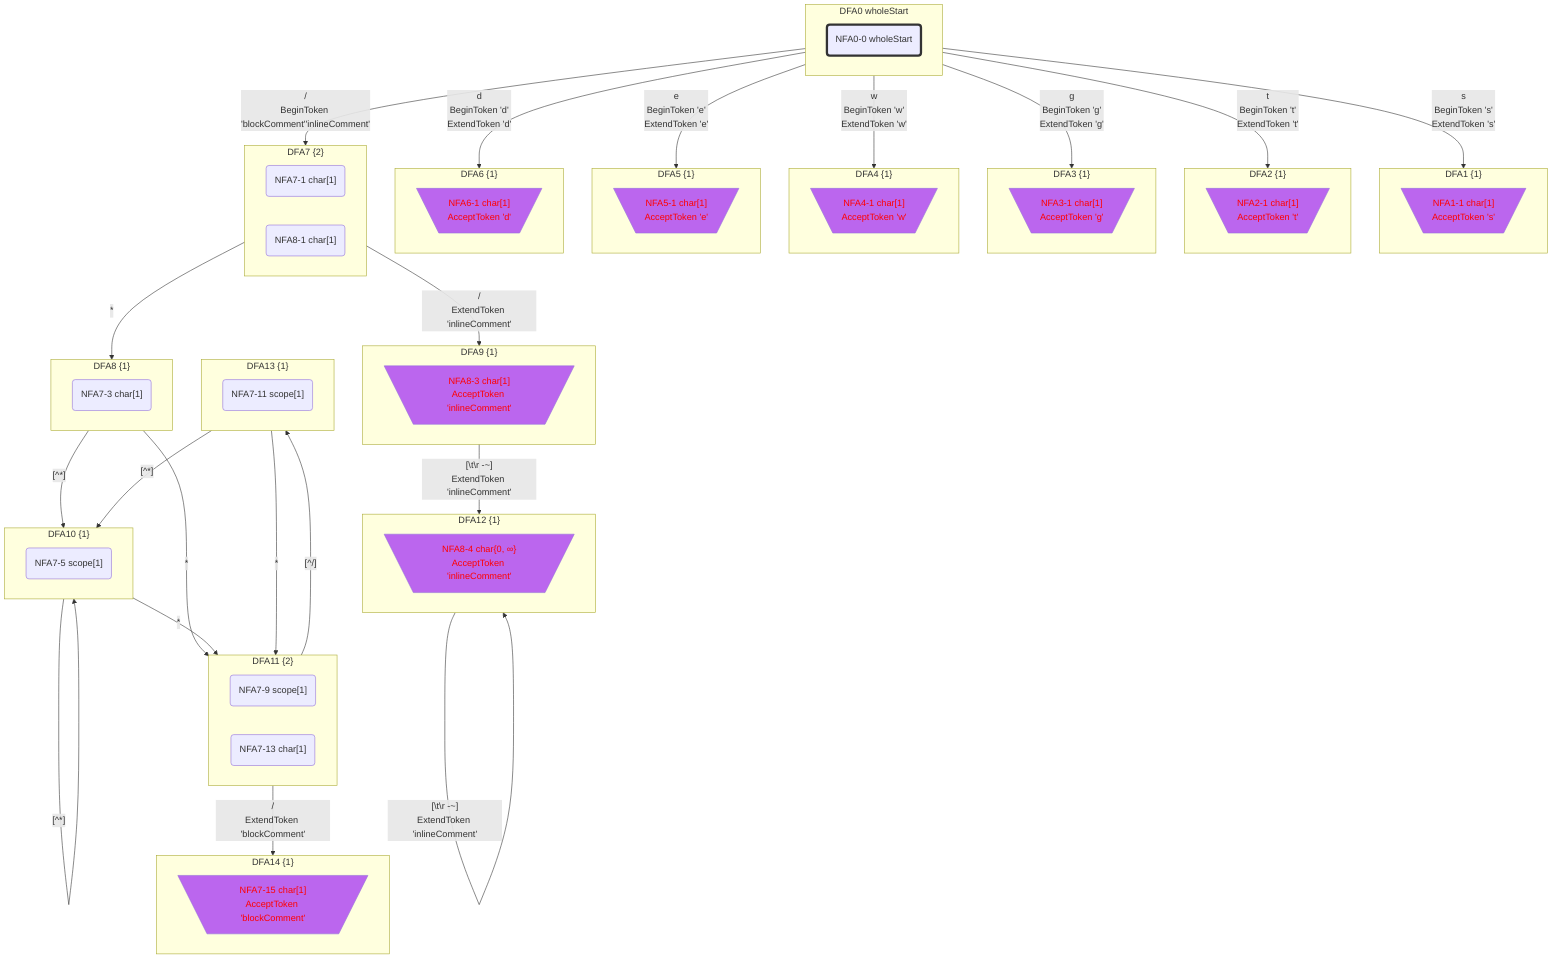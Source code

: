 flowchart
classDef c0001 color:#FF0000;
classDef c0010 stroke-dasharray: 10 10;
classDef c0011 stroke-dasharray: 10 10,color:#FF0000;
classDef c0100 fill:#BB66EE;
classDef c0101 fill:#BB66EE,color:#FF0000;
classDef c0110 fill:#BB66EE,stroke-dasharray: 10 10;
classDef c0111 fill:#BB66EE,stroke-dasharray: 10 10,color:#FF0000;
classDef c1000 stroke:#333,stroke-width:4px;
classDef c1001 stroke:#333,stroke-width:4px,color:#FF0000;
classDef c1010 stroke:#333,stroke-width:4px,stroke-dasharray: 10 10;
classDef c1011 stroke:#333,stroke-width:4px,stroke-dasharray: 10 10,color:#FF0000;
classDef c1100 stroke:#333,stroke-width:4px,fill:#BB66EE;
classDef c1101 stroke:#333,stroke-width:4px,fill:#BB66EE,color:#FF0000;
classDef c1110 stroke:#333,stroke-width:4px,fill:#BB66EE,stroke-dasharray: 10 10;
classDef c1111 stroke:#333,stroke-width:4px,fill:#BB66EE,stroke-dasharray: 10 10,color:#FF0000;
subgraph DFA0_-1299054439["DFA0 wholeStart"]
NFA0_0_43894985_0("NFA0-0 wholeStart")
class NFA0_0_43894985_0 c1000;
end
class DFA0_-1299054439 c1000;
subgraph DFA1_1055845689["DFA1 {1}"]
NFA1_1_4877220_1[\"NFA1-1 char[1]
AcceptToken 's'"/]
class NFA1_1_4877220_1 c0101;
end
class DFA1_1055845689 c0101;
subgraph DFA2_-1917490574["DFA2 {1}"]
NFA2_1_59510545_2[\"NFA2-1 char[1]
AcceptToken 't'"/]
class NFA2_1_59510545_2 c0101;
end
class DFA2_-1917490574 c0101;
subgraph DFA3_-701376295["DFA3 {1}"]
NFA3_1_65832863_3[\"NFA3-1 char[1]
AcceptToken 'g'"/]
class NFA3_1_65832863_3 c0101;
end
class DFA3_-701376295 c0101;
subgraph DFA4_-681318700["DFA4 {1}"]
NFA4_1_55624859_4[\"NFA4-1 char[1]
AcceptToken 'w'"/]
class NFA4_1_55624859_4 c0101;
end
class DFA4_-681318700 c0101;
subgraph DFA5_2051529573["DFA5 {1}"]
NFA5_1_30861686_5[\"NFA5-1 char[1]
AcceptToken 'e'"/]
class NFA5_1_30861686_5 c0101;
end
class DFA5_2051529573 c0101;
subgraph DFA6_-1169595839["DFA6 {1}"]
NFA6_1_9319721_6[\"NFA6-1 char[1]
AcceptToken 'd'"/]
class NFA6_1_9319721_6 c0101;
end
class DFA6_-1169595839 c0101;
subgraph DFA7_-670766500["DFA7 {2}"]
NFA7_1_16768629_7("NFA7-1 char[1]")
NFA8_1_16699940_8("NFA8-1 char[1]")
end
subgraph DFA8_1306797959["DFA8 {1}"]
NFA7_3_10517875_9("NFA7-3 char[1]")
end
subgraph DFA9_-1957368769["DFA9 {1}"]
NFA8_3_16081733_10[\"NFA8-3 char[1]
AcceptToken 'inlineComment'"/]
class NFA8_3_16081733_10 c0101;
end
class DFA9_-1957368769 c0101;
subgraph DFA10_-167006945["DFA10 {1}"]
NFA7_5_46641535_11("NFA7-5 scope[1]")
end
subgraph DFA11_1657803936["DFA11 {2}"]
NFA7_9_27552014_12("NFA7-9 scope[1]")
NFA7_13_17120631_13("NFA7-13 char[1]")
end
subgraph DFA12_1950027080["DFA12 {1}"]
NFA8_4_19867951_14[\"NFA8-4 char{0, ∞}
AcceptToken 'inlineComment'"/]
class NFA8_4_19867951_14 c0101;
end
class DFA12_1950027080 c0101;
subgraph DFA13_-1208762609["DFA13 {1}"]
NFA7_11_65800171_15("NFA7-11 scope[1]")
end
subgraph DFA14_-560072739["DFA14 {1}"]
NFA7_15_44593832_16[\"NFA7-15 char[1]
AcceptToken 'blockComment'"/]
class NFA7_15_44593832_16 c0101;
end
class DFA14_-560072739 c0101;
DFA0_-1299054439 -->|"s
BeginToken 's'
ExtendToken 's'"|DFA1_1055845689
DFA0_-1299054439 -->|"t
BeginToken 't'
ExtendToken 't'"|DFA2_-1917490574
DFA0_-1299054439 -->|"g
BeginToken 'g'
ExtendToken 'g'"|DFA3_-701376295
DFA0_-1299054439 -->|"w
BeginToken 'w'
ExtendToken 'w'"|DFA4_-681318700
DFA0_-1299054439 -->|"e
BeginToken 'e'
ExtendToken 'e'"|DFA5_2051529573
DFA0_-1299054439 -->|"d
BeginToken 'd'
ExtendToken 'd'"|DFA6_-1169595839
DFA0_-1299054439 -->|"/
BeginToken 'blockComment''inlineComment'"|DFA7_-670766500
DFA7_-670766500 -->|"*"|DFA8_1306797959
DFA7_-670766500 -->|"/
ExtendToken 'inlineComment'"|DFA9_-1957368769
DFA8_1306797959 -->|"[^*]"|DFA10_-167006945
DFA8_1306797959 -->|"*"|DFA11_1657803936
DFA9_-1957368769 -->|"[#92;t#92;r#32;-~]
ExtendToken 'inlineComment'"|DFA12_1950027080
DFA10_-167006945 -->|"[^*]"|DFA10_-167006945
DFA10_-167006945 -->|"*"|DFA11_1657803936
DFA11_1657803936 -->|"[^/]"|DFA13_-1208762609
DFA11_1657803936 -->|"/
ExtendToken 'blockComment'"|DFA14_-560072739
DFA12_1950027080 -->|"[#92;t#92;r#32;-~]
ExtendToken 'inlineComment'"|DFA12_1950027080
DFA13_-1208762609 -->|"[^*]"|DFA10_-167006945
DFA13_-1208762609 -->|"*"|DFA11_1657803936